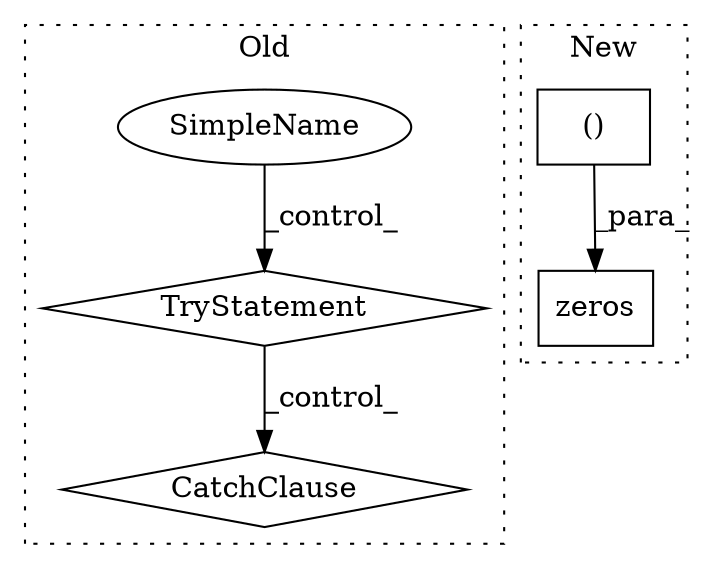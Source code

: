 digraph G {
subgraph cluster0 {
1 [label="CatchClause" a="12" s="27965,28001" l="13,2" shape="diamond"];
3 [label="TryStatement" a="54" s="27879" l="4" shape="diamond"];
5 [label="SimpleName" a="42" s="" l="" shape="ellipse"];
label = "Old";
style="dotted";
}
subgraph cluster1 {
2 [label="zeros" a="32" s="31424,31452" l="13,2" shape="box"];
4 [label="()" a="106" s="31437" l="15" shape="box"];
label = "New";
style="dotted";
}
3 -> 1 [label="_control_"];
4 -> 2 [label="_para_"];
5 -> 3 [label="_control_"];
}